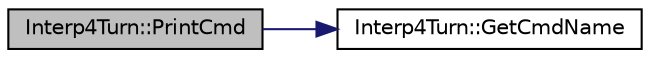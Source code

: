 digraph "Interp4Turn::PrintCmd"
{
  edge [fontname="Helvetica",fontsize="10",labelfontname="Helvetica",labelfontsize="10"];
  node [fontname="Helvetica",fontsize="10",shape=record];
  rankdir="LR";
  Node1 [label="Interp4Turn::PrintCmd",height=0.2,width=0.4,color="black", fillcolor="grey75", style="filled", fontcolor="black"];
  Node1 -> Node2 [color="midnightblue",fontsize="10",style="solid",fontname="Helvetica"];
  Node2 [label="Interp4Turn::GetCmdName",height=0.2,width=0.4,color="black", fillcolor="white", style="filled",URL="$class_interp4_turn.html#af41550e5e844fe420a39a4c432f44d33",tooltip="Zwraca nazwę komendy. "];
}
